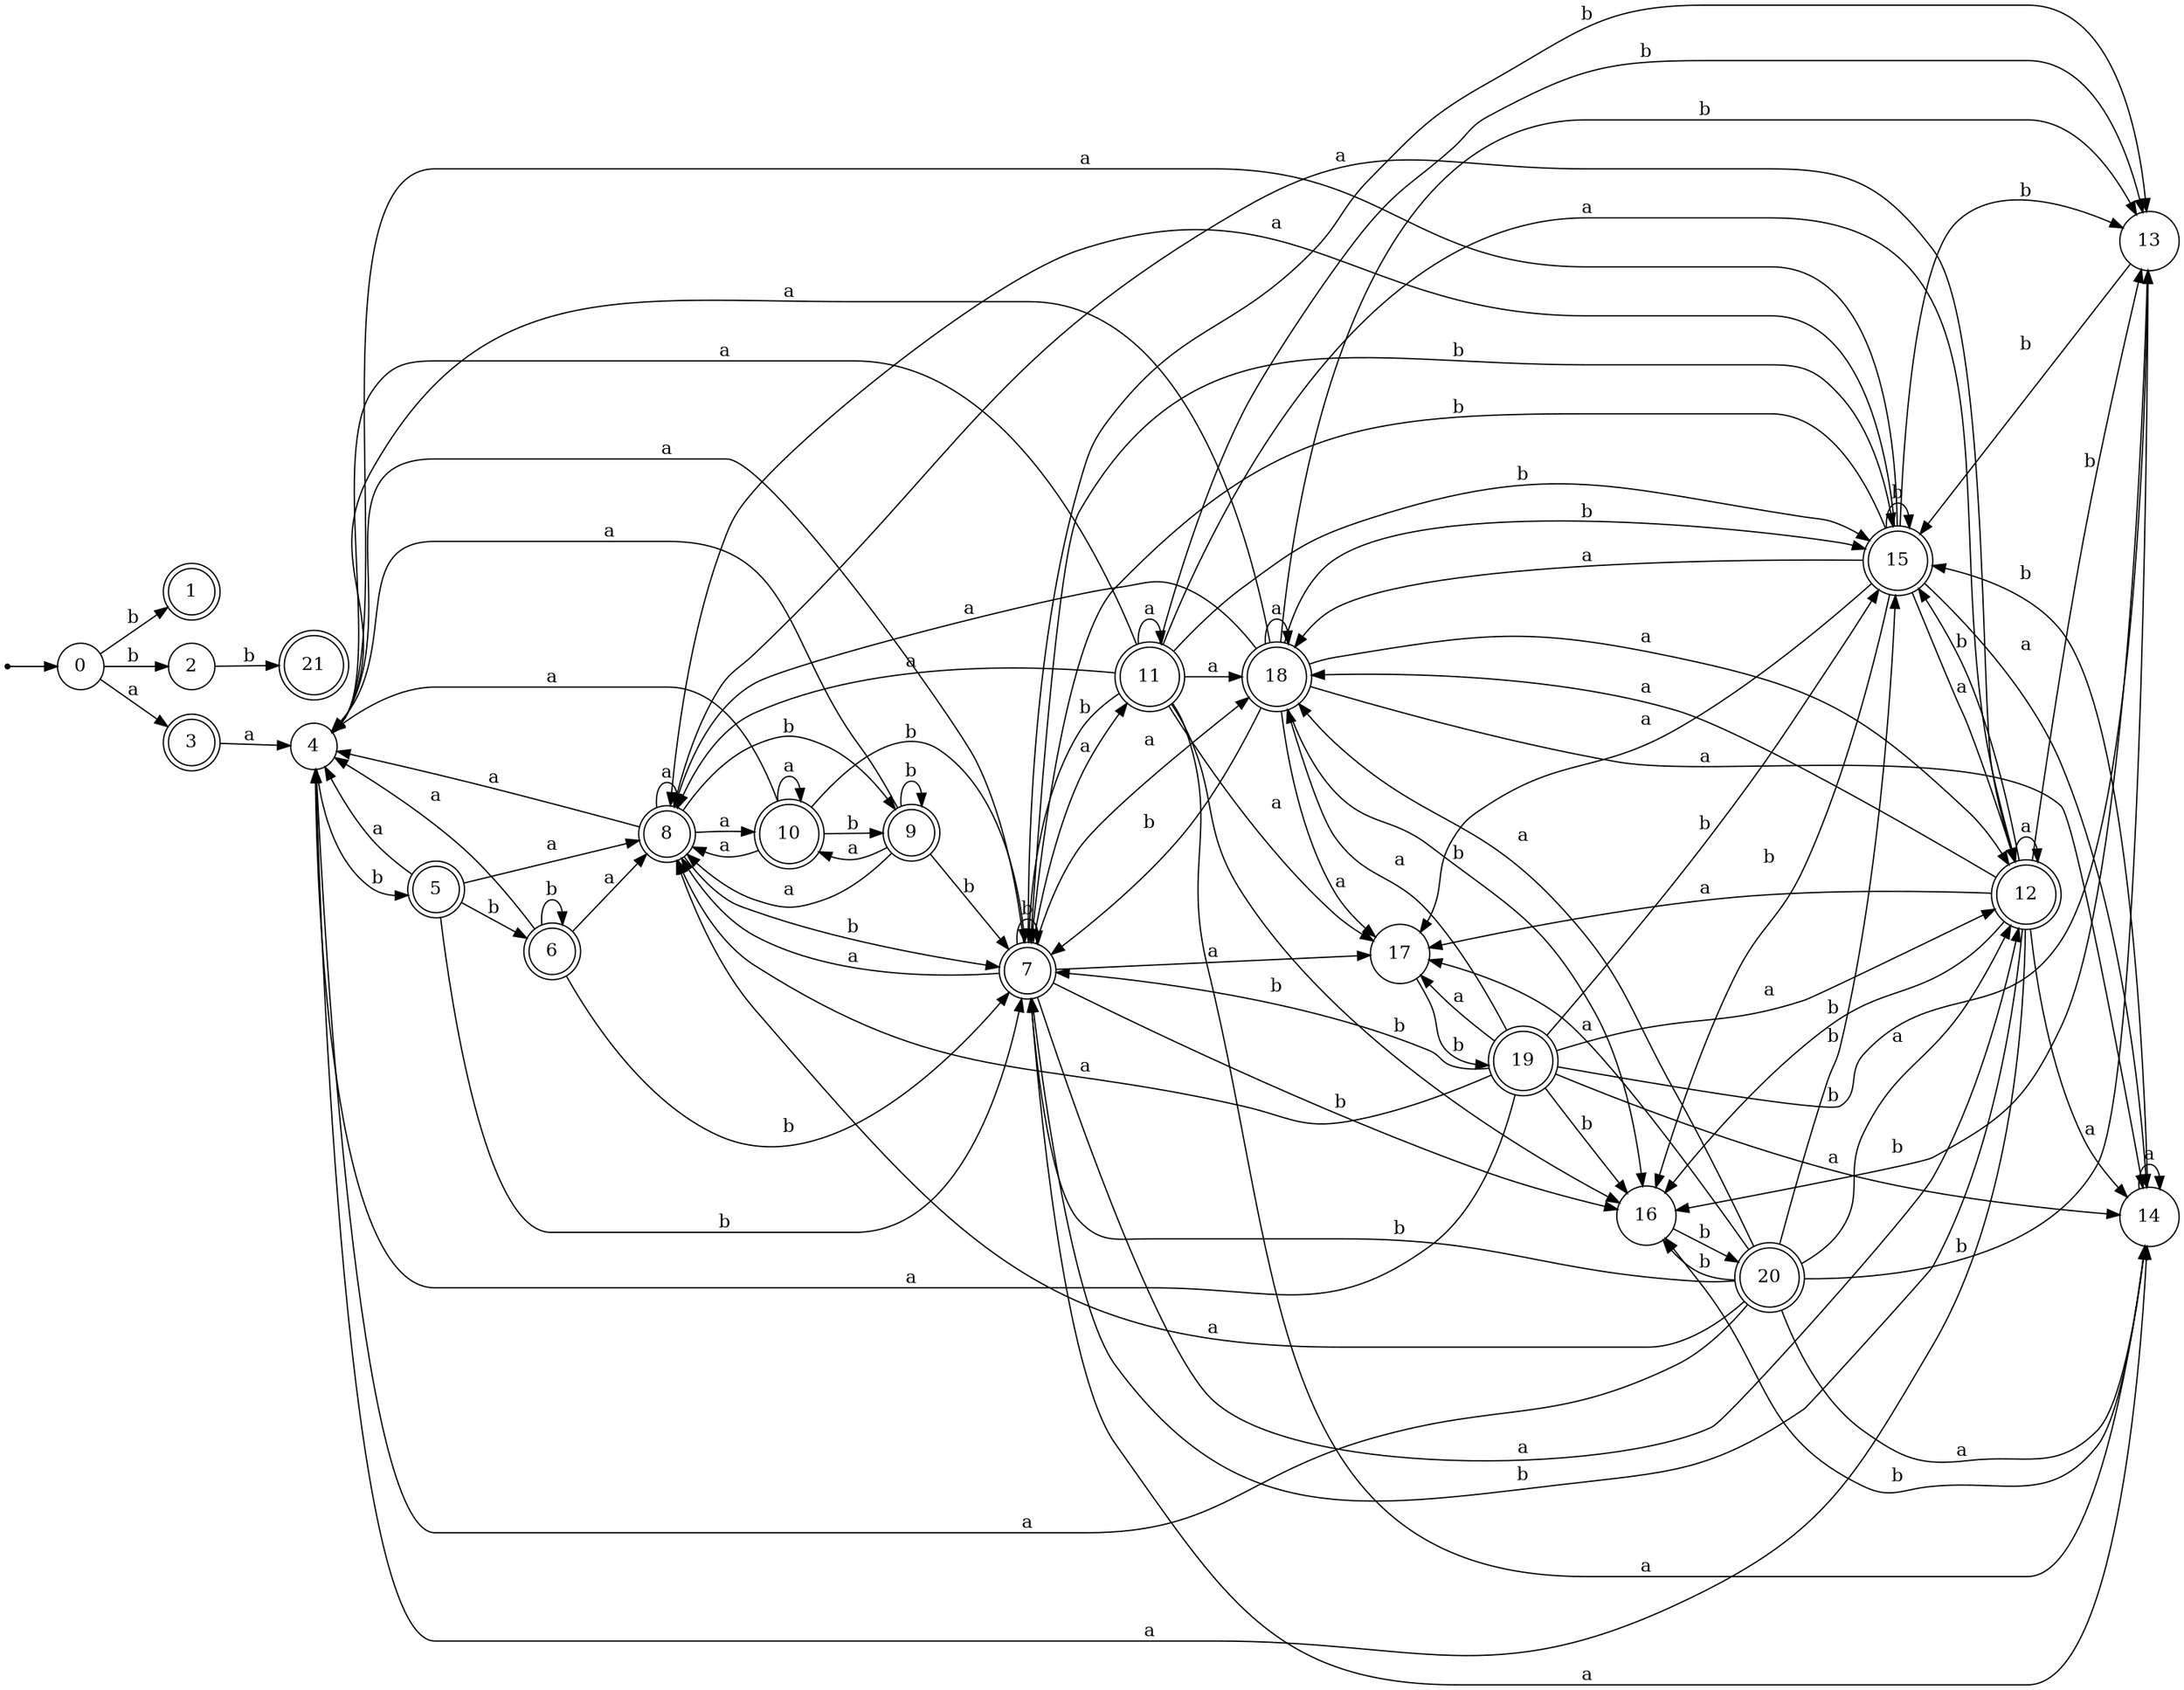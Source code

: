 digraph finite_state_machine {
rankdir=LR;
size="20,20";
node [shape = point]; "dummy0"
node [shape = circle]; "0";
"dummy0" -> "0";
node [shape = doublecircle]; "1";node [shape = circle]; "2";
node [shape = doublecircle]; "3";node [shape = circle]; "4";
node [shape = doublecircle]; "5";node [shape = doublecircle]; "6";node [shape = doublecircle]; "7";node [shape = doublecircle]; "8";node [shape = doublecircle]; "9";node [shape = doublecircle]; "10";node [shape = doublecircle]; "11";node [shape = doublecircle]; "12";node [shape = circle]; "13";
node [shape = circle]; "14";
node [shape = doublecircle]; "15";node [shape = circle]; "16";
node [shape = circle]; "17";
node [shape = doublecircle]; "18";node [shape = doublecircle]; "19";node [shape = doublecircle]; "20";node [shape = doublecircle]; "21";"0" -> "1" [label = "b"];
 "0" -> "2" [label = "b"];
 "0" -> "3" [label = "a"];
 "3" -> "4" [label = "a"];
 "4" -> "5" [label = "b"];
 "5" -> "8" [label = "a"];
 "5" -> "4" [label = "a"];
 "5" -> "6" [label = "b"];
 "5" -> "7" [label = "b"];
 "8" -> "8" [label = "a"];
 "8" -> "10" [label = "a"];
 "8" -> "4" [label = "a"];
 "8" -> "9" [label = "b"];
 "8" -> "7" [label = "b"];
 "10" -> "8" [label = "a"];
 "10" -> "10" [label = "a"];
 "10" -> "4" [label = "a"];
 "10" -> "9" [label = "b"];
 "10" -> "7" [label = "b"];
 "9" -> "9" [label = "b"];
 "9" -> "7" [label = "b"];
 "9" -> "8" [label = "a"];
 "9" -> "10" [label = "a"];
 "9" -> "4" [label = "a"];
 "7" -> "16" [label = "b"];
 "7" -> "15" [label = "b"];
 "7" -> "13" [label = "b"];
 "7" -> "7" [label = "b"];
 "7" -> "17" [label = "a"];
 "7" -> "18" [label = "a"];
 "7" -> "4" [label = "a"];
 "7" -> "8" [label = "a"];
 "7" -> "11" [label = "a"];
 "7" -> "12" [label = "a"];
 "7" -> "14" [label = "a"];
 "18" -> "17" [label = "a"];
 "18" -> "18" [label = "a"];
 "18" -> "4" [label = "a"];
 "18" -> "8" [label = "a"];
 "18" -> "12" [label = "a"];
 "18" -> "14" [label = "a"];
 "18" -> "16" [label = "b"];
 "18" -> "7" [label = "b"];
 "18" -> "13" [label = "b"];
 "18" -> "15" [label = "b"];
 "17" -> "19" [label = "b"];
 "19" -> "17" [label = "a"];
 "19" -> "18" [label = "a"];
 "19" -> "4" [label = "a"];
 "19" -> "8" [label = "a"];
 "19" -> "12" [label = "a"];
 "19" -> "14" [label = "a"];
 "19" -> "16" [label = "b"];
 "19" -> "7" [label = "b"];
 "19" -> "13" [label = "b"];
 "19" -> "15" [label = "b"];
 "16" -> "20" [label = "b"];
 "20" -> "16" [label = "b"];
 "20" -> "7" [label = "b"];
 "20" -> "13" [label = "b"];
 "20" -> "15" [label = "b"];
 "20" -> "17" [label = "a"];
 "20" -> "18" [label = "a"];
 "20" -> "4" [label = "a"];
 "20" -> "8" [label = "a"];
 "20" -> "12" [label = "a"];
 "20" -> "14" [label = "a"];
 "15" -> "16" [label = "b"];
 "15" -> "7" [label = "b"];
 "15" -> "13" [label = "b"];
 "15" -> "15" [label = "b"];
 "15" -> "17" [label = "a"];
 "15" -> "18" [label = "a"];
 "15" -> "4" [label = "a"];
 "15" -> "8" [label = "a"];
 "15" -> "12" [label = "a"];
 "15" -> "14" [label = "a"];
 "14" -> "14" [label = "a"];
 "14" -> "16" [label = "b"];
 "14" -> "15" [label = "b"];
 "13" -> "16" [label = "b"];
 "13" -> "15" [label = "b"];
 "12" -> "17" [label = "a"];
 "12" -> "18" [label = "a"];
 "12" -> "4" [label = "a"];
 "12" -> "8" [label = "a"];
 "12" -> "12" [label = "a"];
 "12" -> "14" [label = "a"];
 "12" -> "16" [label = "b"];
 "12" -> "7" [label = "b"];
 "12" -> "13" [label = "b"];
 "12" -> "15" [label = "b"];
 "11" -> "17" [label = "a"];
 "11" -> "18" [label = "a"];
 "11" -> "4" [label = "a"];
 "11" -> "8" [label = "a"];
 "11" -> "11" [label = "a"];
 "11" -> "12" [label = "a"];
 "11" -> "14" [label = "a"];
 "11" -> "16" [label = "b"];
 "11" -> "15" [label = "b"];
 "11" -> "13" [label = "b"];
 "11" -> "7" [label = "b"];
 "6" -> "6" [label = "b"];
 "6" -> "7" [label = "b"];
 "6" -> "8" [label = "a"];
 "6" -> "4" [label = "a"];
 "2" -> "21" [label = "b"];
 }
